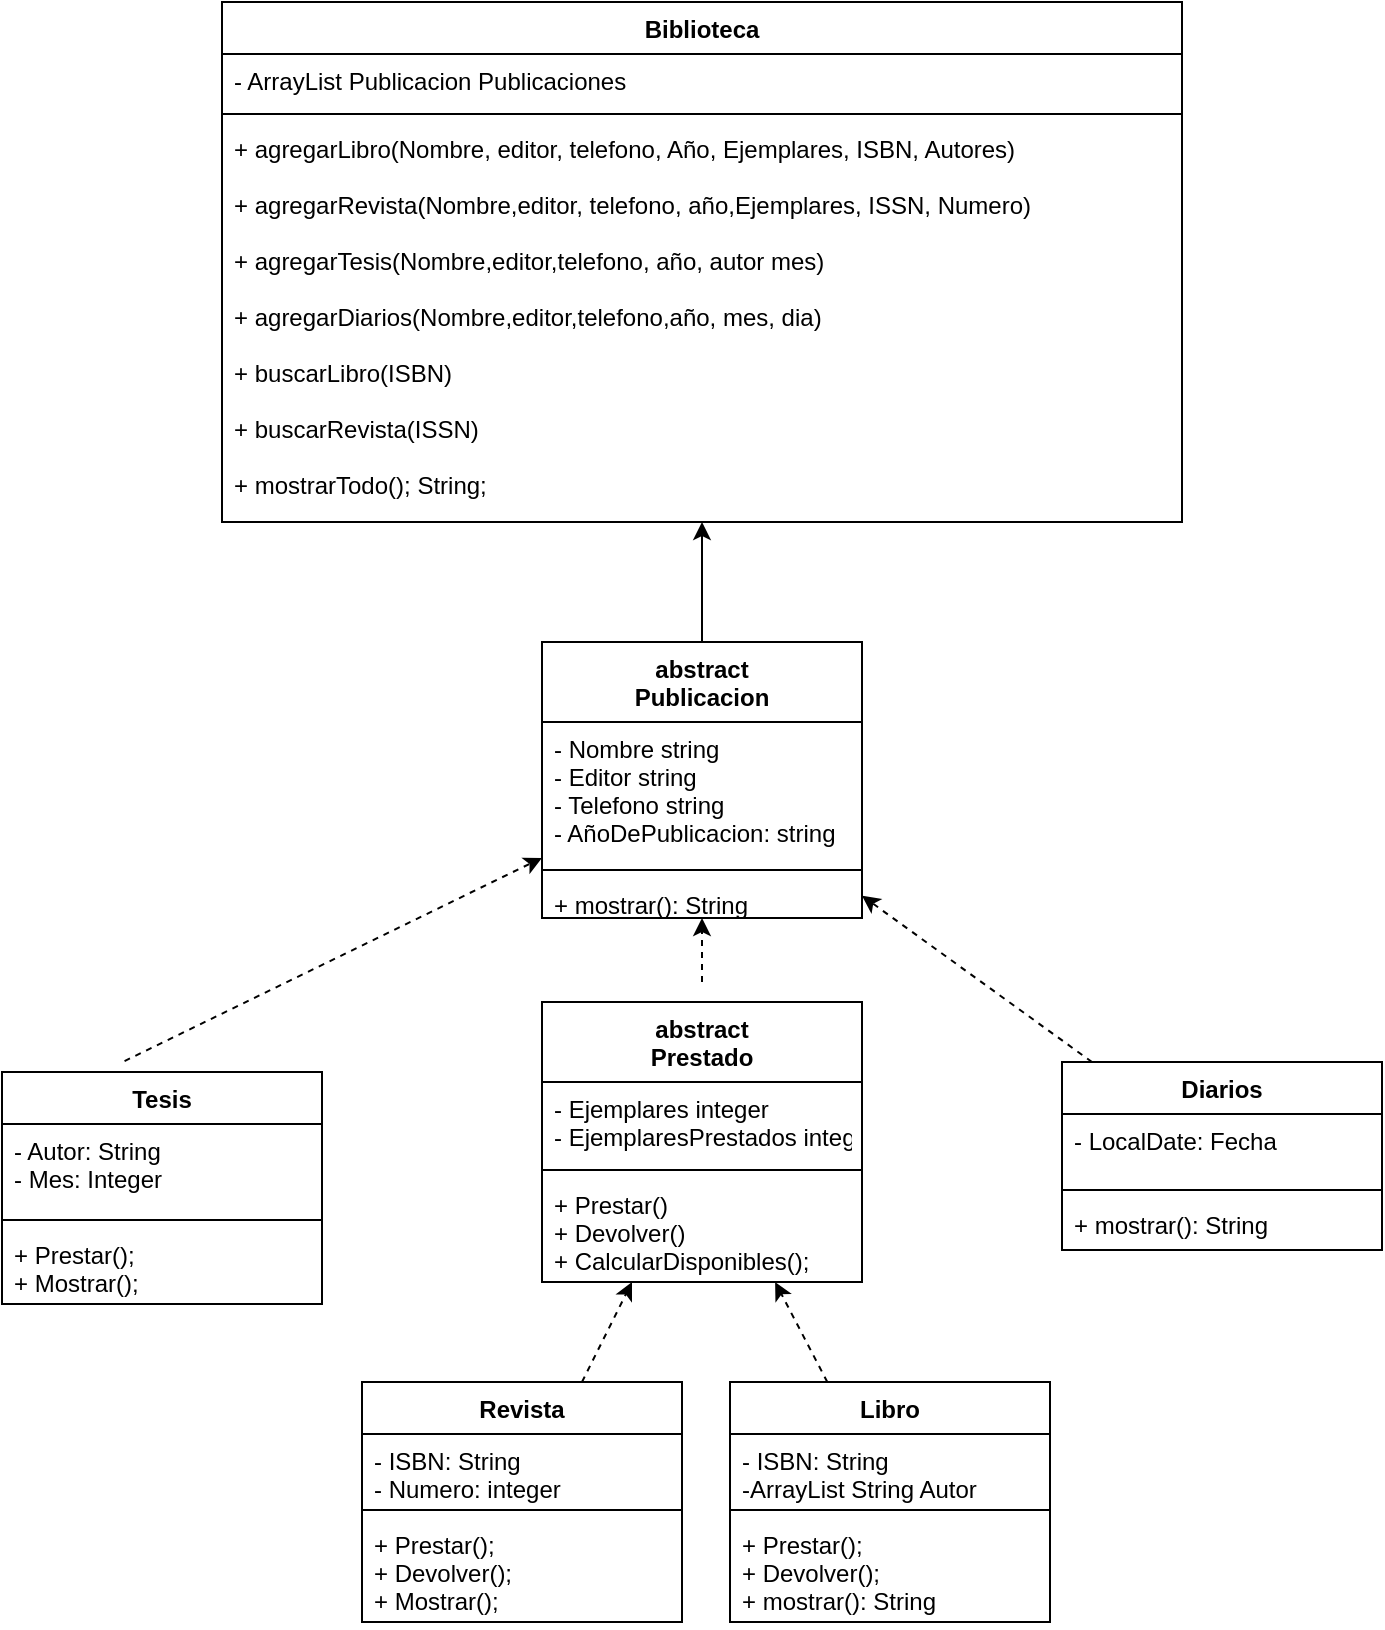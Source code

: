 <mxfile version="20.3.0" type="device"><diagram id="ZoIbihPHneSKPGqu5j_u" name="Página-1"><mxGraphModel dx="782" dy="549" grid="1" gridSize="10" guides="1" tooltips="1" connect="1" arrows="1" fold="1" page="1" pageScale="1" pageWidth="827" pageHeight="1169" math="0" shadow="0"><root><mxCell id="0"/><mxCell id="1" parent="0"/><mxCell id="BLRbzatdLnKw83qvbYF7-1" value="abstract&#10;Publicacion" style="swimlane;fontStyle=1;align=center;verticalAlign=top;childLayout=stackLayout;horizontal=1;startSize=40;horizontalStack=0;resizeParent=1;resizeParentMax=0;resizeLast=0;collapsible=1;marginBottom=0;" parent="1" vertex="1"><mxGeometry x="320" y="370" width="160" height="138" as="geometry"/></mxCell><mxCell id="BLRbzatdLnKw83qvbYF7-2" value="- Nombre string&#10;- Editor string&#10;- Telefono string&#10;- AñoDePublicacion: string&#10;" style="text;strokeColor=none;fillColor=none;align=left;verticalAlign=top;spacingLeft=4;spacingRight=4;overflow=hidden;rotatable=0;points=[[0,0.5],[1,0.5]];portConstraint=eastwest;" parent="BLRbzatdLnKw83qvbYF7-1" vertex="1"><mxGeometry y="40" width="160" height="70" as="geometry"/></mxCell><mxCell id="BLRbzatdLnKw83qvbYF7-3" value="" style="line;strokeWidth=1;fillColor=none;align=left;verticalAlign=middle;spacingTop=-1;spacingLeft=3;spacingRight=3;rotatable=0;labelPosition=right;points=[];portConstraint=eastwest;strokeColor=inherit;" parent="BLRbzatdLnKw83qvbYF7-1" vertex="1"><mxGeometry y="110" width="160" height="8" as="geometry"/></mxCell><mxCell id="BLRbzatdLnKw83qvbYF7-4" value="+ mostrar(): String" style="text;strokeColor=none;fillColor=none;align=left;verticalAlign=top;spacingLeft=4;spacingRight=4;overflow=hidden;rotatable=0;points=[[0,0.5],[1,0.5]];portConstraint=eastwest;" parent="BLRbzatdLnKw83qvbYF7-1" vertex="1"><mxGeometry y="118" width="160" height="20" as="geometry"/></mxCell><mxCell id="BLRbzatdLnKw83qvbYF7-5" value="Libro" style="swimlane;fontStyle=1;align=center;verticalAlign=top;childLayout=stackLayout;horizontal=1;startSize=26;horizontalStack=0;resizeParent=1;resizeParentMax=0;resizeLast=0;collapsible=1;marginBottom=0;" parent="1" vertex="1"><mxGeometry x="414" y="740" width="160" height="120" as="geometry"/></mxCell><mxCell id="BLRbzatdLnKw83qvbYF7-6" value="- ISBN: String&#10;-ArrayList String Autor" style="text;strokeColor=none;fillColor=none;align=left;verticalAlign=top;spacingLeft=4;spacingRight=4;overflow=hidden;rotatable=0;points=[[0,0.5],[1,0.5]];portConstraint=eastwest;" parent="BLRbzatdLnKw83qvbYF7-5" vertex="1"><mxGeometry y="26" width="160" height="34" as="geometry"/></mxCell><mxCell id="BLRbzatdLnKw83qvbYF7-7" value="" style="line;strokeWidth=1;fillColor=none;align=left;verticalAlign=middle;spacingTop=-1;spacingLeft=3;spacingRight=3;rotatable=0;labelPosition=right;points=[];portConstraint=eastwest;strokeColor=inherit;" parent="BLRbzatdLnKw83qvbYF7-5" vertex="1"><mxGeometry y="60" width="160" height="8" as="geometry"/></mxCell><mxCell id="BLRbzatdLnKw83qvbYF7-8" value="+ Prestar();&#10;+ Devolver();&#10;+ mostrar(): String" style="text;strokeColor=none;fillColor=none;align=left;verticalAlign=top;spacingLeft=4;spacingRight=4;overflow=hidden;rotatable=0;points=[[0,0.5],[1,0.5]];portConstraint=eastwest;" parent="BLRbzatdLnKw83qvbYF7-5" vertex="1"><mxGeometry y="68" width="160" height="52" as="geometry"/></mxCell><mxCell id="BLRbzatdLnKw83qvbYF7-9" value="Revista" style="swimlane;fontStyle=1;align=center;verticalAlign=top;childLayout=stackLayout;horizontal=1;startSize=26;horizontalStack=0;resizeParent=1;resizeParentMax=0;resizeLast=0;collapsible=1;marginBottom=0;" parent="1" vertex="1"><mxGeometry x="230" y="740" width="160" height="120" as="geometry"/></mxCell><mxCell id="BLRbzatdLnKw83qvbYF7-10" value="- ISBN: String&#10;- Numero: integer" style="text;strokeColor=none;fillColor=none;align=left;verticalAlign=top;spacingLeft=4;spacingRight=4;overflow=hidden;rotatable=0;points=[[0,0.5],[1,0.5]];portConstraint=eastwest;" parent="BLRbzatdLnKw83qvbYF7-9" vertex="1"><mxGeometry y="26" width="160" height="34" as="geometry"/></mxCell><mxCell id="BLRbzatdLnKw83qvbYF7-11" value="" style="line;strokeWidth=1;fillColor=none;align=left;verticalAlign=middle;spacingTop=-1;spacingLeft=3;spacingRight=3;rotatable=0;labelPosition=right;points=[];portConstraint=eastwest;strokeColor=inherit;" parent="BLRbzatdLnKw83qvbYF7-9" vertex="1"><mxGeometry y="60" width="160" height="8" as="geometry"/></mxCell><mxCell id="BLRbzatdLnKw83qvbYF7-12" value="+ Prestar();&#10;+ Devolver();&#10;+ Mostrar();" style="text;strokeColor=none;fillColor=none;align=left;verticalAlign=top;spacingLeft=4;spacingRight=4;overflow=hidden;rotatable=0;points=[[0,0.5],[1,0.5]];portConstraint=eastwest;" parent="BLRbzatdLnKw83qvbYF7-9" vertex="1"><mxGeometry y="68" width="160" height="52" as="geometry"/></mxCell><mxCell id="BLRbzatdLnKw83qvbYF7-13" value="Diarios" style="swimlane;fontStyle=1;align=center;verticalAlign=top;childLayout=stackLayout;horizontal=1;startSize=26;horizontalStack=0;resizeParent=1;resizeParentMax=0;resizeLast=0;collapsible=1;marginBottom=0;" parent="1" vertex="1"><mxGeometry x="580" y="580" width="160" height="94" as="geometry"/></mxCell><mxCell id="BLRbzatdLnKw83qvbYF7-14" value="- LocalDate: Fecha" style="text;strokeColor=none;fillColor=none;align=left;verticalAlign=top;spacingLeft=4;spacingRight=4;overflow=hidden;rotatable=0;points=[[0,0.5],[1,0.5]];portConstraint=eastwest;" parent="BLRbzatdLnKw83qvbYF7-13" vertex="1"><mxGeometry y="26" width="160" height="34" as="geometry"/></mxCell><mxCell id="BLRbzatdLnKw83qvbYF7-15" value="" style="line;strokeWidth=1;fillColor=none;align=left;verticalAlign=middle;spacingTop=-1;spacingLeft=3;spacingRight=3;rotatable=0;labelPosition=right;points=[];portConstraint=eastwest;strokeColor=inherit;" parent="BLRbzatdLnKw83qvbYF7-13" vertex="1"><mxGeometry y="60" width="160" height="8" as="geometry"/></mxCell><mxCell id="BLRbzatdLnKw83qvbYF7-16" value="+ mostrar(): String" style="text;strokeColor=none;fillColor=none;align=left;verticalAlign=top;spacingLeft=4;spacingRight=4;overflow=hidden;rotatable=0;points=[[0,0.5],[1,0.5]];portConstraint=eastwest;" parent="BLRbzatdLnKw83qvbYF7-13" vertex="1"><mxGeometry y="68" width="160" height="26" as="geometry"/></mxCell><mxCell id="BLRbzatdLnKw83qvbYF7-17" value="Tesis" style="swimlane;fontStyle=1;align=center;verticalAlign=top;childLayout=stackLayout;horizontal=1;startSize=26;horizontalStack=0;resizeParent=1;resizeParentMax=0;resizeLast=0;collapsible=1;marginBottom=0;" parent="1" vertex="1"><mxGeometry x="50" y="585" width="160" height="116" as="geometry"/></mxCell><mxCell id="BLRbzatdLnKw83qvbYF7-18" value="- Autor: String&#10;- Mes: Integer" style="text;strokeColor=none;fillColor=none;align=left;verticalAlign=top;spacingLeft=4;spacingRight=4;overflow=hidden;rotatable=0;points=[[0,0.5],[1,0.5]];portConstraint=eastwest;" parent="BLRbzatdLnKw83qvbYF7-17" vertex="1"><mxGeometry y="26" width="160" height="44" as="geometry"/></mxCell><mxCell id="BLRbzatdLnKw83qvbYF7-19" value="" style="line;strokeWidth=1;fillColor=none;align=left;verticalAlign=middle;spacingTop=-1;spacingLeft=3;spacingRight=3;rotatable=0;labelPosition=right;points=[];portConstraint=eastwest;strokeColor=inherit;" parent="BLRbzatdLnKw83qvbYF7-17" vertex="1"><mxGeometry y="70" width="160" height="8" as="geometry"/></mxCell><mxCell id="BLRbzatdLnKw83qvbYF7-20" value="+ Prestar();&#10;+ Mostrar();" style="text;strokeColor=none;fillColor=none;align=left;verticalAlign=top;spacingLeft=4;spacingRight=4;overflow=hidden;rotatable=0;points=[[0,0.5],[1,0.5]];portConstraint=eastwest;" parent="BLRbzatdLnKw83qvbYF7-17" vertex="1"><mxGeometry y="78" width="160" height="38" as="geometry"/></mxCell><mxCell id="BLRbzatdLnKw83qvbYF7-21" value="" style="endArrow=classic;html=1;rounded=0;dashed=1;" parent="1" source="BLRbzatdLnKw83qvbYF7-5" target="4n4aUzQV_5LaCgRZSpaY-5" edge="1"><mxGeometry width="50" height="50" relative="1" as="geometry"><mxPoint x="390" y="550" as="sourcePoint"/><mxPoint x="440" y="500" as="targetPoint"/></mxGeometry></mxCell><mxCell id="BLRbzatdLnKw83qvbYF7-22" value="" style="endArrow=classic;html=1;rounded=0;dashed=1;" parent="1" source="BLRbzatdLnKw83qvbYF7-9" target="4n4aUzQV_5LaCgRZSpaY-5" edge="1"><mxGeometry width="50" height="50" relative="1" as="geometry"><mxPoint x="390" y="550" as="sourcePoint"/><mxPoint x="343.846" y="686" as="targetPoint"/></mxGeometry></mxCell><mxCell id="BLRbzatdLnKw83qvbYF7-23" value="" style="endArrow=classic;html=1;rounded=0;exitX=0.383;exitY=-0.047;exitDx=0;exitDy=0;exitPerimeter=0;dashed=1;" parent="1" source="BLRbzatdLnKw83qvbYF7-17" target="BLRbzatdLnKw83qvbYF7-1" edge="1"><mxGeometry width="50" height="50" relative="1" as="geometry"><mxPoint x="390" y="550" as="sourcePoint"/><mxPoint x="480" y="679.756" as="targetPoint"/></mxGeometry></mxCell><mxCell id="BLRbzatdLnKw83qvbYF7-24" value="" style="endArrow=classic;html=1;rounded=0;dashed=1;" parent="1" source="BLRbzatdLnKw83qvbYF7-13" target="BLRbzatdLnKw83qvbYF7-1" edge="1"><mxGeometry width="50" height="50" relative="1" as="geometry"><mxPoint x="390" y="550" as="sourcePoint"/><mxPoint x="440" y="500" as="targetPoint"/></mxGeometry></mxCell><mxCell id="BLRbzatdLnKw83qvbYF7-29" value="" style="endArrow=classic;html=1;rounded=0;dashed=1;" parent="1" target="BLRbzatdLnKw83qvbYF7-1" edge="1"><mxGeometry width="50" height="50" relative="1" as="geometry"><mxPoint x="400" y="540" as="sourcePoint"/><mxPoint x="440" y="500" as="targetPoint"/></mxGeometry></mxCell><mxCell id="BLRbzatdLnKw83qvbYF7-31" value="Biblioteca" style="swimlane;fontStyle=1;align=center;verticalAlign=top;childLayout=stackLayout;horizontal=1;startSize=26;horizontalStack=0;resizeParent=1;resizeParentMax=0;resizeLast=0;collapsible=1;marginBottom=0;" parent="1" vertex="1"><mxGeometry x="160" y="50" width="480" height="260" as="geometry"/></mxCell><mxCell id="BLRbzatdLnKw83qvbYF7-32" value="- ArrayList Publicacion Publicaciones" style="text;strokeColor=none;fillColor=none;align=left;verticalAlign=top;spacingLeft=4;spacingRight=4;overflow=hidden;rotatable=0;points=[[0,0.5],[1,0.5]];portConstraint=eastwest;" parent="BLRbzatdLnKw83qvbYF7-31" vertex="1"><mxGeometry y="26" width="480" height="26" as="geometry"/></mxCell><mxCell id="BLRbzatdLnKw83qvbYF7-33" value="" style="line;strokeWidth=1;fillColor=none;align=left;verticalAlign=middle;spacingTop=-1;spacingLeft=3;spacingRight=3;rotatable=0;labelPosition=right;points=[];portConstraint=eastwest;strokeColor=inherit;" parent="BLRbzatdLnKw83qvbYF7-31" vertex="1"><mxGeometry y="52" width="480" height="8" as="geometry"/></mxCell><mxCell id="BLRbzatdLnKw83qvbYF7-34" value="+ agregarLibro(Nombre, editor, telefono, Año, Ejemplares, ISBN, Autores)&#10;&#10;+ agregarRevista(Nombre,editor, telefono, año,Ejemplares, ISSN, Numero)&#10;&#10;+ agregarTesis(Nombre,editor,telefono, año, autor mes)&#10;&#10;+ agregarDiarios(Nombre,editor,telefono,año, mes, dia)&#10;&#10;+ buscarLibro(ISBN)&#10;&#10;+ buscarRevista(ISSN)&#10;&#10;+ mostrarTodo(); String;" style="text;strokeColor=none;fillColor=none;align=left;verticalAlign=top;spacingLeft=4;spacingRight=4;overflow=hidden;rotatable=0;points=[[0,0.5],[1,0.5]];portConstraint=eastwest;" parent="BLRbzatdLnKw83qvbYF7-31" vertex="1"><mxGeometry y="60" width="480" height="200" as="geometry"/></mxCell><mxCell id="4n4aUzQV_5LaCgRZSpaY-5" value="abstract&#10;Prestado" style="swimlane;fontStyle=1;align=center;verticalAlign=top;childLayout=stackLayout;horizontal=1;startSize=40;horizontalStack=0;resizeParent=1;resizeParentMax=0;resizeLast=0;collapsible=1;marginBottom=0;" vertex="1" parent="1"><mxGeometry x="320" y="550" width="160" height="140" as="geometry"/></mxCell><mxCell id="4n4aUzQV_5LaCgRZSpaY-6" value="- Ejemplares integer&#10;- EjemplaresPrestados integer" style="text;strokeColor=none;fillColor=none;align=left;verticalAlign=top;spacingLeft=4;spacingRight=4;overflow=hidden;rotatable=0;points=[[0,0.5],[1,0.5]];portConstraint=eastwest;" vertex="1" parent="4n4aUzQV_5LaCgRZSpaY-5"><mxGeometry y="40" width="160" height="40" as="geometry"/></mxCell><mxCell id="4n4aUzQV_5LaCgRZSpaY-7" value="" style="line;strokeWidth=1;fillColor=none;align=left;verticalAlign=middle;spacingTop=-1;spacingLeft=3;spacingRight=3;rotatable=0;labelPosition=right;points=[];portConstraint=eastwest;strokeColor=inherit;" vertex="1" parent="4n4aUzQV_5LaCgRZSpaY-5"><mxGeometry y="80" width="160" height="8" as="geometry"/></mxCell><mxCell id="4n4aUzQV_5LaCgRZSpaY-8" value="+ Prestar()&#10;+ Devolver()&#10;+ CalcularDisponibles();" style="text;strokeColor=none;fillColor=none;align=left;verticalAlign=top;spacingLeft=4;spacingRight=4;overflow=hidden;rotatable=0;points=[[0,0.5],[1,0.5]];portConstraint=eastwest;" vertex="1" parent="4n4aUzQV_5LaCgRZSpaY-5"><mxGeometry y="88" width="160" height="52" as="geometry"/></mxCell><mxCell id="4n4aUzQV_5LaCgRZSpaY-9" value="" style="endArrow=classic;html=1;rounded=0;" edge="1" parent="1" source="BLRbzatdLnKw83qvbYF7-1" target="BLRbzatdLnKw83qvbYF7-31"><mxGeometry width="50" height="50" relative="1" as="geometry"><mxPoint x="380" y="360" as="sourcePoint"/><mxPoint x="430" y="310" as="targetPoint"/></mxGeometry></mxCell></root></mxGraphModel></diagram></mxfile>